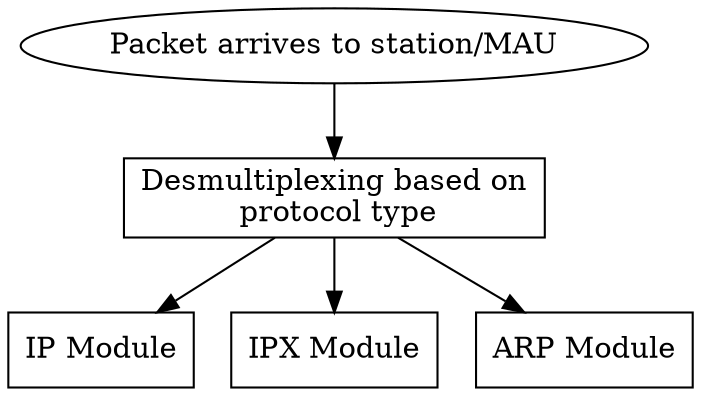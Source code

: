 digraph protcolo_demultiplexing {
	"Packet arrives to station/MAU" -> a

	node [shape=box]
	a [label="Desmultiplexing based on\n protocol type", shape=box]
	a -> "IP Module" 
	a -> "IPX Module"
	a -> "ARP Module" 

}

